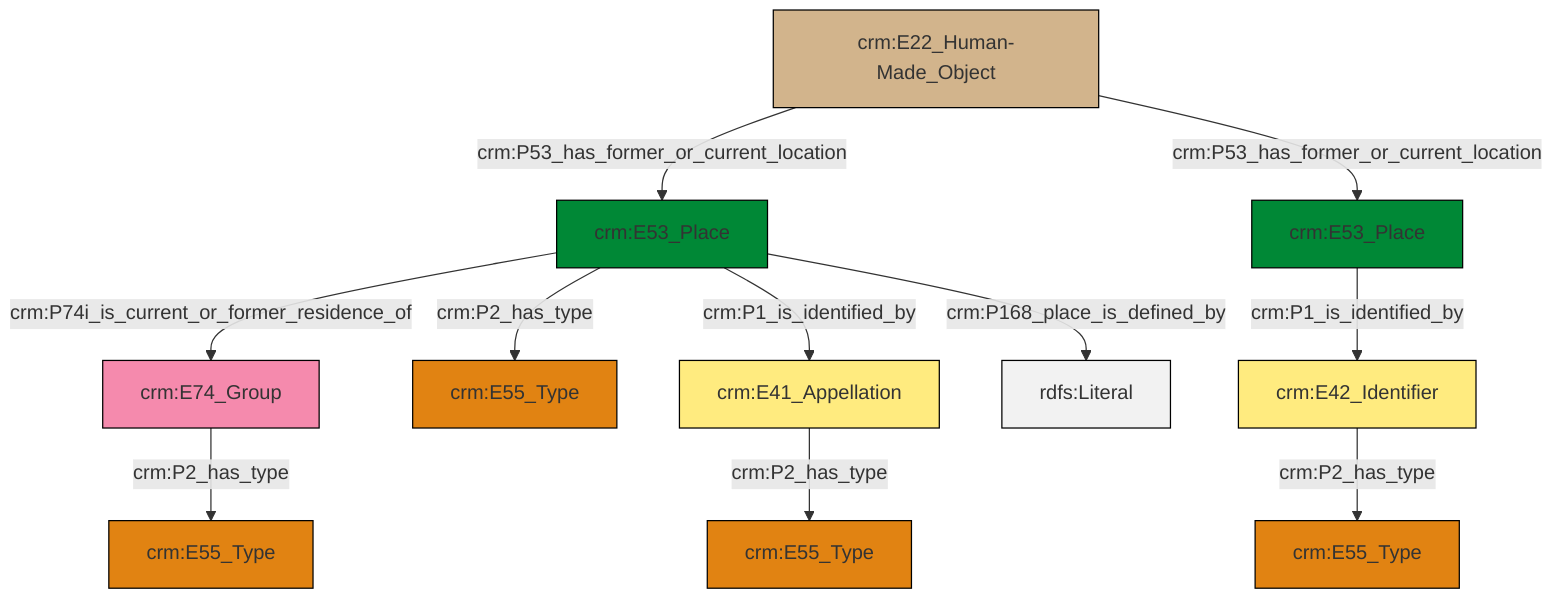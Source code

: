 graph TD
classDef Literal fill:#f2f2f2,stroke:#000000;
classDef CRM_Entity fill:#FFFFFF,stroke:#000000;
classDef Temporal_Entity fill:#00C9E6, stroke:#000000;
classDef Type fill:#E18312, stroke:#000000;
classDef Time-Span fill:#2C9C91, stroke:#000000;
classDef Appellation fill:#FFEB7F, stroke:#000000;
classDef Place fill:#008836, stroke:#000000;
classDef Persistent_Item fill:#B266B2, stroke:#000000;
classDef Conceptual_Object fill:#FFD700, stroke:#000000;
classDef Physical_Thing fill:#D2B48C, stroke:#000000;
classDef Actor fill:#f58aad, stroke:#000000;
classDef PC_Classes fill:#4ce600, stroke:#000000;
classDef Multi fill:#cccccc,stroke:#000000;

0["crm:E42_Identifier"]:::Appellation -->|crm:P2_has_type| 1["crm:E55_Type"]:::Type
2["crm:E53_Place"]:::Place -->|crm:P74i_is_current_or_former_residence_of| 3["crm:E74_Group"]:::Actor
2["crm:E53_Place"]:::Place -->|crm:P2_has_type| 6["crm:E55_Type"]:::Type
10["crm:E53_Place"]:::Place -->|crm:P1_is_identified_by| 0["crm:E42_Identifier"]:::Appellation
15["crm:E22_Human-Made_Object"]:::Physical_Thing -->|crm:P53_has_former_or_current_location| 2["crm:E53_Place"]:::Place
2["crm:E53_Place"]:::Place -->|crm:P1_is_identified_by| 4["crm:E41_Appellation"]:::Appellation
3["crm:E74_Group"]:::Actor -->|crm:P2_has_type| 8["crm:E55_Type"]:::Type
2["crm:E53_Place"]:::Place -->|crm:P168_place_is_defined_by| 17[rdfs:Literal]:::Literal
15["crm:E22_Human-Made_Object"]:::Physical_Thing -->|crm:P53_has_former_or_current_location| 10["crm:E53_Place"]:::Place
4["crm:E41_Appellation"]:::Appellation -->|crm:P2_has_type| 11["crm:E55_Type"]:::Type